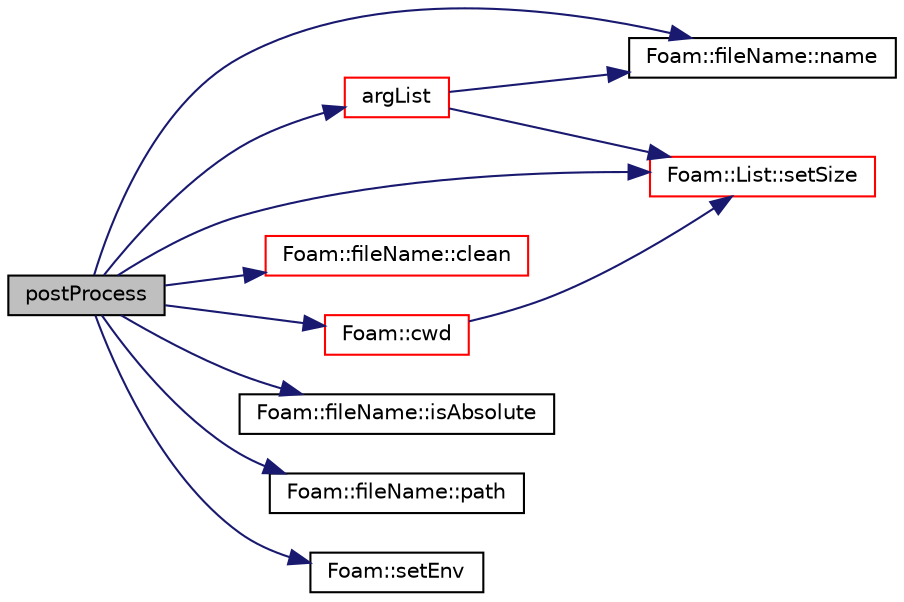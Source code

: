 digraph "postProcess"
{
  bgcolor="transparent";
  edge [fontname="Helvetica",fontsize="10",labelfontname="Helvetica",labelfontsize="10"];
  node [fontname="Helvetica",fontsize="10",shape=record];
  rankdir="LR";
  Node1 [label="postProcess",height=0.2,width=0.4,color="black", fillcolor="grey75", style="filled", fontcolor="black"];
  Node1 -> Node2 [color="midnightblue",fontsize="10",style="solid",fontname="Helvetica"];
  Node2 [label="argList",height=0.2,width=0.4,color="red",URL="$a00067.html#a8318f3d40fd6681259569b58d7f47b9c",tooltip="Construct from argc and argv. "];
  Node2 -> Node3 [color="midnightblue",fontsize="10",style="solid",fontname="Helvetica"];
  Node3 [label="Foam::fileName::name",height=0.2,width=0.4,color="black",URL="$a00793.html#a998485fa6e866c6158d991d4cfd4e384",tooltip="Return file name (part beyond last /) "];
  Node2 -> Node4 [color="midnightblue",fontsize="10",style="solid",fontname="Helvetica"];
  Node4 [label="Foam::List::setSize",height=0.2,width=0.4,color="red",URL="$a01397.html#aedb985ffeaf1bdbfeccc2a8730405703",tooltip="Reset size of List. "];
  Node1 -> Node5 [color="midnightblue",fontsize="10",style="solid",fontname="Helvetica"];
  Node5 [label="Foam::fileName::clean",height=0.2,width=0.4,color="red",URL="$a00793.html#a128b48326f706cdc6ecf2644993c020c",tooltip="Cleanup file name. "];
  Node1 -> Node6 [color="midnightblue",fontsize="10",style="solid",fontname="Helvetica"];
  Node6 [label="Foam::cwd",height=0.2,width=0.4,color="red",URL="$a10936.html#a07e65e44305ffb6594966d3a53cb6272",tooltip="Return current working directory path name. "];
  Node6 -> Node4 [color="midnightblue",fontsize="10",style="solid",fontname="Helvetica"];
  Node1 -> Node7 [color="midnightblue",fontsize="10",style="solid",fontname="Helvetica"];
  Node7 [label="Foam::fileName::isAbsolute",height=0.2,width=0.4,color="black",URL="$a00793.html#aa54f7835638248574126c3c079cd1640",tooltip="Return true if file name is absolute. "];
  Node1 -> Node3 [color="midnightblue",fontsize="10",style="solid",fontname="Helvetica"];
  Node1 -> Node8 [color="midnightblue",fontsize="10",style="solid",fontname="Helvetica"];
  Node8 [label="Foam::fileName::path",height=0.2,width=0.4,color="black",URL="$a00793.html#a64f21303d7e52f52cda7be219af9ef54",tooltip="Return directory path name (part before last /) "];
  Node1 -> Node9 [color="midnightblue",fontsize="10",style="solid",fontname="Helvetica"];
  Node9 [label="Foam::setEnv",height=0.2,width=0.4,color="black",URL="$a10936.html#a0cc74ccdbac73015b52fc2886eed0ac2",tooltip="Set an environment variable. "];
  Node1 -> Node4 [color="midnightblue",fontsize="10",style="solid",fontname="Helvetica"];
}
